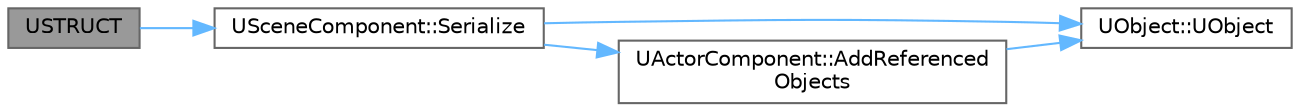 digraph "USTRUCT"
{
 // INTERACTIVE_SVG=YES
 // LATEX_PDF_SIZE
  bgcolor="transparent";
  edge [fontname=Helvetica,fontsize=10,labelfontname=Helvetica,labelfontsize=10];
  node [fontname=Helvetica,fontsize=10,shape=box,height=0.2,width=0.4];
  rankdir="LR";
  Node1 [id="Node000001",label="USTRUCT",height=0.2,width=0.4,color="gray40", fillcolor="grey60", style="filled", fontcolor="black",tooltip="Base class for instance cached data of a particular type."];
  Node1 -> Node2 [id="edge1_Node000001_Node000002",color="steelblue1",style="solid",tooltip=" "];
  Node2 [id="Node000002",label="USceneComponent::Serialize",height=0.2,width=0.4,color="grey40", fillcolor="white", style="filled",URL="$d7/dde/classUSceneComponent.html#a6b1fe00103cdeba2562f5faf8022b1f0",tooltip="Handles reading, writing, and reference collecting using FArchive."];
  Node2 -> Node3 [id="edge2_Node000002_Node000003",color="steelblue1",style="solid",tooltip=" "];
  Node3 [id="Node000003",label="UObject::UObject",height=0.2,width=0.4,color="grey40", fillcolor="white", style="filled",URL="$df/def/classUObject.html#ae1e8afb0b1117edf494eab22aea37761",tooltip="Default constructor."];
  Node2 -> Node4 [id="edge3_Node000002_Node000004",color="steelblue1",style="solid",tooltip=" "];
  Node4 [id="Node000004",label="UActorComponent::AddReferenced\lObjects",height=0.2,width=0.4,color="grey40", fillcolor="white", style="filled",URL="$df/db5/classUActorComponent.html#a959363f3deb778c7212858d29ccc8632",tooltip=" "];
  Node4 -> Node3 [id="edge4_Node000004_Node000003",color="steelblue1",style="solid",tooltip=" "];
}
